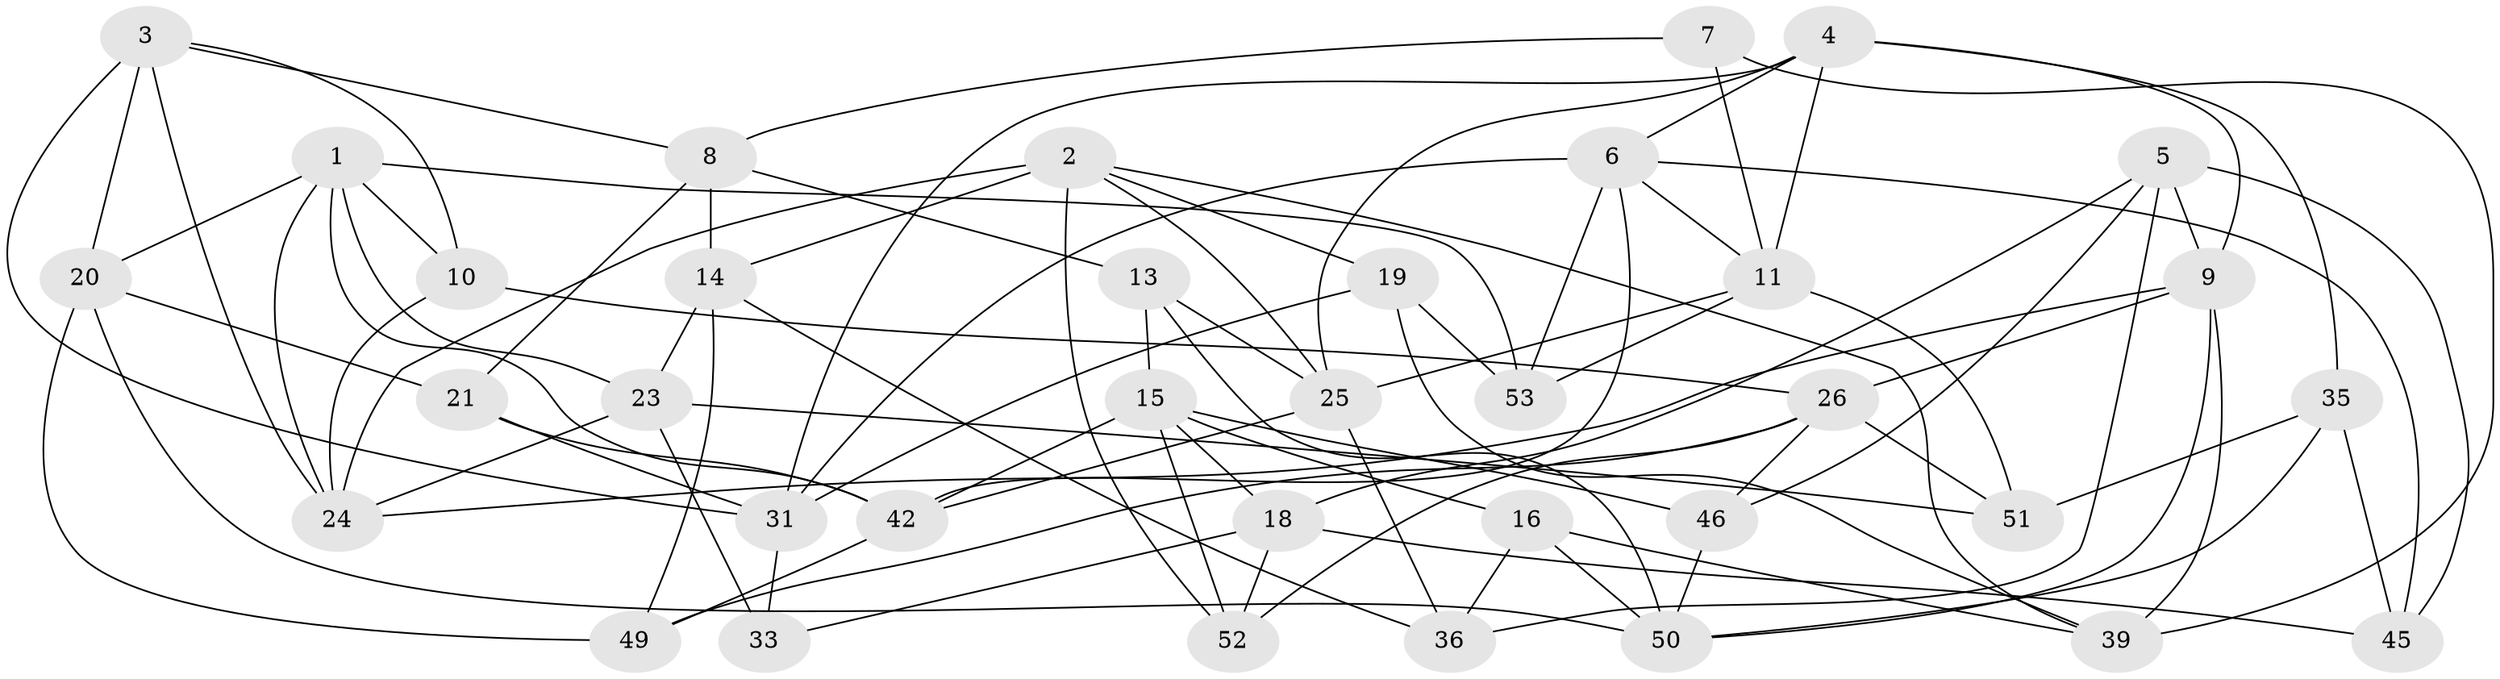 // Generated by graph-tools (version 1.1) at 2025/24/03/03/25 07:24:31]
// undirected, 36 vertices, 88 edges
graph export_dot {
graph [start="1"]
  node [color=gray90,style=filled];
  1 [super="+17"];
  2 [super="+54"];
  3 [super="+40"];
  4 [super="+28"];
  5 [super="+37"];
  6 [super="+12"];
  7;
  8 [super="+22"];
  9 [super="+34"];
  10;
  11 [super="+32"];
  13;
  14 [super="+55"];
  15 [super="+29"];
  16;
  18 [super="+48"];
  19;
  20 [super="+30"];
  21;
  23 [super="+44"];
  24 [super="+41"];
  25 [super="+56"];
  26 [super="+27"];
  31 [super="+38"];
  33;
  35;
  36;
  39 [super="+43"];
  42 [super="+47"];
  45 [super="+57"];
  46;
  49;
  50 [super="+58"];
  51;
  52;
  53;
  1 -- 53;
  1 -- 10;
  1 -- 23;
  1 -- 24;
  1 -- 42;
  1 -- 20;
  2 -- 14;
  2 -- 52;
  2 -- 24;
  2 -- 19;
  2 -- 25;
  2 -- 39;
  3 -- 10;
  3 -- 8;
  3 -- 24;
  3 -- 20 [weight=2];
  3 -- 31;
  4 -- 25;
  4 -- 11;
  4 -- 31;
  4 -- 9;
  4 -- 35;
  4 -- 6;
  5 -- 45 [weight=2];
  5 -- 9;
  5 -- 18;
  5 -- 36;
  5 -- 46;
  6 -- 11;
  6 -- 31;
  6 -- 53;
  6 -- 45;
  6 -- 42;
  7 -- 39 [weight=2];
  7 -- 11;
  7 -- 8;
  8 -- 14 [weight=2];
  8 -- 21;
  8 -- 13;
  9 -- 39;
  9 -- 50;
  9 -- 26;
  9 -- 24;
  10 -- 26;
  10 -- 24;
  11 -- 51;
  11 -- 53;
  11 -- 25;
  13 -- 50;
  13 -- 25;
  13 -- 15;
  14 -- 49;
  14 -- 36;
  14 -- 23;
  15 -- 52;
  15 -- 46;
  15 -- 16;
  15 -- 42;
  15 -- 18;
  16 -- 36;
  16 -- 39;
  16 -- 50;
  18 -- 45 [weight=2];
  18 -- 52;
  18 -- 33;
  19 -- 53;
  19 -- 31;
  19 -- 39;
  20 -- 49;
  20 -- 21;
  20 -- 50;
  21 -- 31;
  21 -- 42;
  23 -- 33 [weight=2];
  23 -- 24;
  23 -- 51;
  25 -- 36;
  25 -- 42;
  26 -- 51;
  26 -- 52;
  26 -- 49;
  26 -- 46;
  31 -- 33;
  35 -- 51;
  35 -- 50;
  35 -- 45;
  42 -- 49;
  46 -- 50;
}
